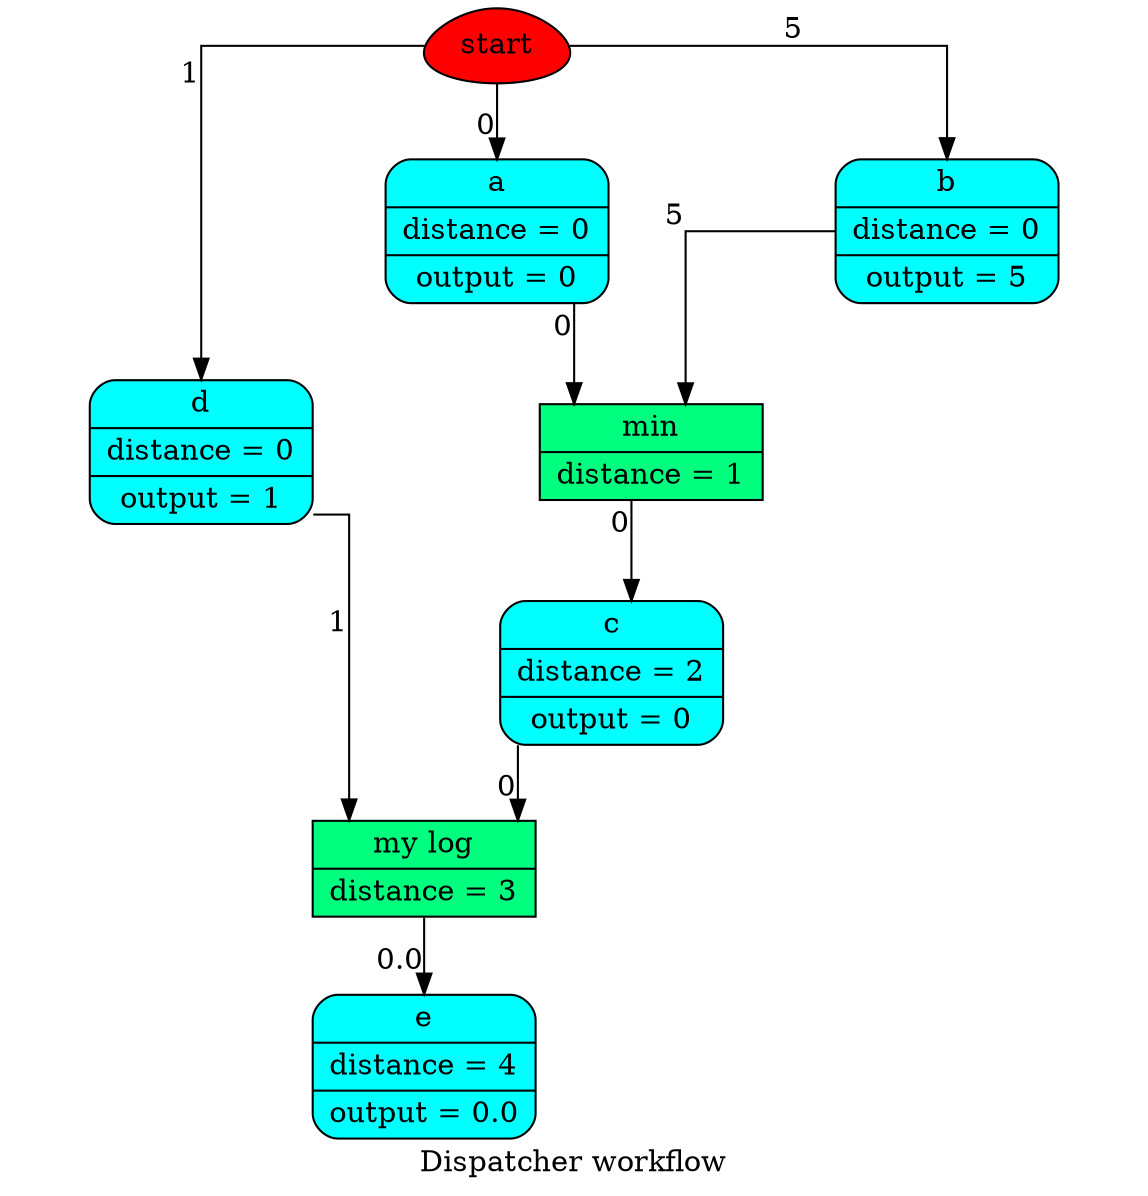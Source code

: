 digraph Dispatcher {
	graph [ratio=1]
	node [style=filled]
	label = "Dispatcher workflow"
	splines = ortho
		Dispatcher_4373721400 [label=start fillcolor=red shape=egg]
		Dispatcher_4028652557604299651 [label="{ d | distance = 0 | output = 1 }" fillcolor=cyan shape=Mrecord]
		"Dispatcher_-6116169728861687157" [label="{ e | distance = 4 | output = 0.0 }" fillcolor=cyan shape=Mrecord]
		"Dispatcher_-7507378464262976571" [label="{ min | distance = 1 }" fillcolor=springgreen shape=record]
		"Dispatcher_-1739731674132073175" [label="{ c | distance = 2 | output = 0 }" fillcolor=cyan shape=Mrecord]
		"Dispatcher_-8503278920192876870" [label="{ a | distance = 0 | output = 0 }" fillcolor=cyan shape=Mrecord]
		"Dispatcher_-3117625956851900853" [label="{ b | distance = 0 | output = 5 }" fillcolor=cyan shape=Mrecord]
		Dispatcher_760629238729994844 [label="{ my log | distance = 3 }" fillcolor=springgreen shape=record]
			Dispatcher_4028652557604299651 -> Dispatcher_760629238729994844 [xlabel=1]
			"Dispatcher_-7507378464262976571" -> "Dispatcher_-1739731674132073175" [xlabel=0]
			Dispatcher_4373721400 -> "Dispatcher_-8503278920192876870" [xlabel=0]
			Dispatcher_4373721400 -> "Dispatcher_-3117625956851900853" [xlabel=5]
			Dispatcher_4373721400 -> Dispatcher_4028652557604299651 [xlabel=1]
			"Dispatcher_-1739731674132073175" -> Dispatcher_760629238729994844 [xlabel=0]
			"Dispatcher_-8503278920192876870" -> "Dispatcher_-7507378464262976571" [xlabel=0]
			"Dispatcher_-3117625956851900853" -> "Dispatcher_-7507378464262976571" [xlabel=5]
			Dispatcher_760629238729994844 -> "Dispatcher_-6116169728861687157" [xlabel=0.0]
}